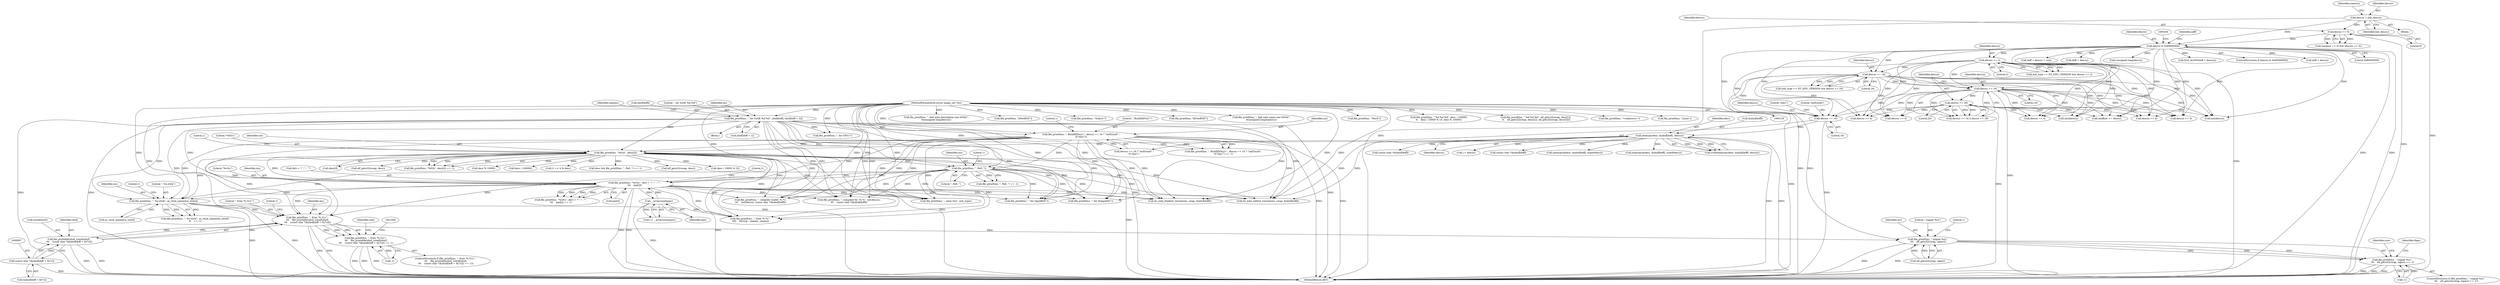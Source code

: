 digraph "1_file_ce90e05774dd77d86cfc8dfa6da57b32816841c4_2@pointer" {
"1000989" [label="(Call,file_printf(ms, \", from '%.31s'\",\n \t\t\t    file_printable(sbuf, sizeof(sbuf),\n \t\t\t    (const char *)&nbuf[doff + 0x7c])))"];
"1000963" [label="(Call,file_printf(ms, \", %s-style\", os_style_names[os_style]))"];
"1000287" [label="(Call,file_printf(ms, \", for SuSE %d.%d\", nbuf[doff], nbuf[doff + 1]))"];
"1000117" [label="(MethodParameterIn,struct magic_set *ms)"];
"1000509" [label="(Call,file_printf(ms, \"%02x\", desc[i]))"];
"1000476" [label="(Call,file_printf(ms, \", BuildID[%s]=\", descsz == 16 ? \"md5/uuid\" :\n\t\t\"sha1\"))"];
"1000491" [label="(Call,memcpy(desc, &nbuf[doff], descsz))"];
"1000480" [label="(Call,descsz == 16)"];
"1000283" [label="(Call,descsz == 2)"];
"1000199" [label="(Call,descsz & 0x80000000)"];
"1000172" [label="(Call,descsz == 0)"];
"1000164" [label="(Call,descsz = xnh_descsz)"];
"1000318" [label="(Call,descsz == 16)"];
"1000468" [label="(Call,descsz == 20)"];
"1000465" [label="(Call,descsz == 16)"];
"1000574" [label="(Call,file_printf(ms, \", PaX: \"))"];
"1000603" [label="(Call,file_printf(ms, \"%s%s\", did++ ? \",\" : \"\",\n \t\t\t    pax[i]))"];
"1000587" [label="(Call,__arraycount(pax))"];
"1000992" [label="(Call,file_printable(sbuf, sizeof(sbuf),\n \t\t\t    (const char *)&nbuf[doff + 0x7c]))"];
"1000996" [label="(Call,(const char *)&nbuf[doff + 0x7c])"];
"1000988" [label="(Call,file_printf(ms, \", from '%.31s'\",\n \t\t\t    file_printable(sbuf, sizeof(sbuf),\n \t\t\t    (const char *)&nbuf[doff + 0x7c])) == -1)"];
"1001023" [label="(Call,file_printf(ms, \" (signal %u)\",\n \t\t\t    elf_getu32(swap, signo)))"];
"1001022" [label="(Call,file_printf(ms, \" (signal %u)\",\n \t\t\t    elf_getu32(swap, signo)) == -1)"];
"1000285" [label="(Literal,2)"];
"1000556" [label="(Call,memcpy(&desc, &nbuf[doff], sizeof(desc)))"];
"1000966" [label="(Call,os_style_names[os_style])"];
"1000117" [label="(MethodParameterIn,struct magic_set *ms)"];
"1000516" [label="(Literal,1)"];
"1000238" [label="(Call,doff + descsz > size)"];
"1000478" [label="(Literal,\", BuildID[%s]=\")"];
"1000993" [label="(Identifier,sbuf)"];
"1000286" [label="(Block,)"];
"1000512" [label="(Call,desc[i])"];
"1000988" [label="(Call,file_printf(ms, \", from '%.31s'\",\n \t\t\t    file_printable(sbuf, sizeof(sbuf),\n \t\t\t    (const char *)&nbuf[doff + 0x7c])) == -1)"];
"1000173" [label="(Identifier,descsz)"];
"1000289" [label="(Literal,\", for SuSE %d.%d\")"];
"1000543" [label="(Call,descsz == 4)"];
"1000575" [label="(Identifier,ms)"];
"1000466" [label="(Identifier,descsz)"];
"1001024" [label="(Identifier,ms)"];
"1000989" [label="(Call,file_printf(ms, \", from '%.31s'\",\n \t\t\t    file_printable(sbuf, sizeof(sbuf),\n \t\t\t    (const char *)&nbuf[doff + 0x7c])))"];
"1000480" [label="(Call,descsz == 16)"];
"1000279" [label="(Call,xnh_type == NT_GNU_VERSION && descsz == 2)"];
"1000467" [label="(Literal,16)"];
"1000567" [label="(Call,elf_getu32(swap, desc))"];
"1000611" [label="(Call,pax[i])"];
"1001004" [label="(Call,-1)"];
"1000990" [label="(Identifier,ms)"];
"1000643" [label="(Call,do_note_netbsd_version(ms, swap, &nbuf[doff]))"];
"1001007" [label="(Identifier,size)"];
"1000287" [label="(Call,file_printf(ms, \", for SuSE %d.%d\", nbuf[doff], nbuf[doff + 1]))"];
"1000335" [label="(Call,file_printf(ms, \", for GNU/\"))"];
"1000470" [label="(Literal,20)"];
"1000605" [label="(Literal,\"%s%s\")"];
"1000991" [label="(Literal,\", from '%.31s'\")"];
"1000468" [label="(Call,descsz == 20)"];
"1000199" [label="(Call,descsz & 0x80000000)"];
"1000576" [label="(Literal,\", PaX: \")"];
"1000680" [label="(Call,file_printf(ms, \", compiler model: %.*s\",\n\t\t\t    (int)descsz, (const char *)&nbuf[doff]))"];
"1000174" [label="(Literal,0)"];
"1000239" [label="(Call,doff + descsz)"];
"1000660" [label="(Call,file_printf(ms, \", compiled for: %.*s\", (int)descsz,\n\t\t\t    (const char *)&nbuf[doff]))"];
"1000824" [label="(Call,memcpy(&desc, &nbuf[doff], sizeof(desc)))"];
"1000587" [label="(Call,__arraycount(pax))"];
"1000603" [label="(Call,file_printf(ms, \"%s%s\", did++ ? \",\" : \"\",\n \t\t\t    pax[i]))"];
"1000489" [label="(Call,(void)memcpy(desc, &nbuf[doff], descsz))"];
"1000639" [label="(Call,descsz == 4)"];
"1000205" [label="(Call,file_printf(ms, \", bad note description size 0x%lx\",\n\t\t(unsigned long)descsz))"];
"1000769" [label="(Call,descsz == 4)"];
"1000992" [label="(Call,file_printable(sbuf, sizeof(sbuf),\n \t\t\t    (const char *)&nbuf[doff + 0x7c]))"];
"1000396" [label="(Call,file_printf(ms, \"kNetBSD\"))"];
"1000288" [label="(Identifier,ms)"];
"1000208" [label="(Call,(unsigned long)descsz)"];
"1000477" [label="(Identifier,ms)"];
"1000374" [label="(Call,file_printf(ms, \"Solaris\"))"];
"1000214" [label="(Identifier,noff)"];
"1001026" [label="(Call,elf_getu32(swap, signo))"];
"1000301" [label="(Identifier,namesz)"];
"1000283" [label="(Call,descsz == 2)"];
"1000511" [label="(Literal,\"%02x\")"];
"1000164" [label="(Call,descsz = xnh_descsz)"];
"1000385" [label="(Call,file_printf(ms, \"kFreeBSD\"))"];
"1000172" [label="(Call,descsz == 0)"];
"1000190" [label="(Call,file_printf(ms, \", bad note name size 0x%lx\",\n\t\t(unsigned long)namesz))"];
"1001025" [label="(Literal,\" (signal %u)\")"];
"1001005" [label="(Literal,1)"];
"1000492" [label="(Identifier,desc)"];
"1000808" [label="(Call,descsz == 4)"];
"1000170" [label="(Identifier,namesz)"];
"1000314" [label="(Call,xnh_type == NT_GNU_VERSION && descsz == 16)"];
"1000469" [label="(Identifier,descsz)"];
"1000996" [label="(Call,(const char *)&nbuf[doff + 0x7c])"];
"1000510" [label="(Identifier,ms)"];
"1000666" [label="(Call,(const char *)&nbuf[doff])"];
"1000486" [label="(Literal,1)"];
"1000574" [label="(Call,file_printf(ms, \", PaX: \"))"];
"1000168" [label="(Call,(namesz == 0) && (descsz == 0))"];
"1000293" [label="(Call,nbuf[doff + 1])"];
"1000987" [label="(ControlStructure,if (file_printf(ms, \", from '%.31s'\",\n \t\t\t    file_printable(sbuf, sizeof(sbuf),\n \t\t\t    (const char *)&nbuf[doff + 0x7c])) == -1))"];
"1000700" [label="(Call,file_printf(ms, \", note=%u\", xnh_type))"];
"1000964" [label="(Identifier,ms)"];
"1001244" [label="(MethodReturn,RET)"];
"1000604" [label="(Identifier,ms)"];
"1000464" [label="(Call,descsz == 16 || descsz == 20)"];
"1000491" [label="(Call,memcpy(desc, &nbuf[doff], descsz))"];
"1000497" [label="(Identifier,descsz)"];
"1000284" [label="(Identifier,descsz)"];
"1000502" [label="(Call,i < descsz)"];
"1000508" [label="(Call,file_printf(ms, \"%02x\", desc[i]) == -1)"];
"1000481" [label="(Identifier,descsz)"];
"1000484" [label="(Literal,\"sha1\")"];
"1000319" [label="(Identifier,descsz)"];
"1000970" [label="(Literal,1)"];
"1001032" [label="(Identifier,size)"];
"1000479" [label="(Call,descsz == 16 ? \"md5/uuid\" :\n\t\t\"sha1\")"];
"1001221" [label="(Call,file_printf(ms, \", from '%.*s'\",\n \t\t\t\t    (int)(cp - cname), cname))"];
"1001023" [label="(Call,file_printf(ms, \" (signal %u)\",\n \t\t\t    elf_getu32(swap, signo)))"];
"1000363" [label="(Call,file_printf(ms, \"Hurd\"))"];
"1000200" [label="(Identifier,descsz)"];
"1000851" [label="(Call,desc % 10000)"];
"1000493" [label="(Call,&nbuf[doff])"];
"1000962" [label="(Call,file_printf(ms, \", %s-style\", os_style_names[os_style])\n \t\t    == -1)"];
"1000290" [label="(Call,nbuf[doff])"];
"1000843" [label="(Call,desc / 100000)"];
"1000475" [label="(Call,file_printf(ms, \", BuildID[%s]=\", descsz == 16 ? \"md5/uuid\" :\n\t\t\"sha1\") == -1)"];
"1000815" [label="(Call,file_printf(ms, \", for DragonFly\"))"];
"1000166" [label="(Identifier,xnh_descsz)"];
"1000840" [label="(Call,file_printf(ms, \" %d.%d.%d\", desc / 100000,\n\t\t    desc / 10000 % 10, desc % 10000))"];
"1000588" [label="(Identifier,pax)"];
"1000732" [label="(Call,descsz == 4)"];
"1000683" [label="(Call,(int)descsz)"];
"1000994" [label="(Call,sizeof(sbuf))"];
"1000963" [label="(Call,file_printf(ms, \", %s-style\", os_style_names[os_style]))"];
"1000602" [label="(Call,file_printf(ms, \"%s%s\", did++ ? \",\" : \"\",\n \t\t\t    pax[i]) == -1)"];
"1000509" [label="(Call,file_printf(ms, \"%02x\", desc[i]))"];
"1001030" [label="(Literal,1)"];
"1000465" [label="(Call,descsz == 16)"];
"1000736" [label="(Call,do_note_freebsd_version(ms, swap, &nbuf[doff]))"];
"1000125" [label="(Block,)"];
"1001021" [label="(ControlStructure,if (file_printf(ms, \" (signal %u)\",\n \t\t\t    elf_getu32(swap, signo)) == -1))"];
"1000965" [label="(Literal,\", %s-style\")"];
"1000233" [label="(Call,ELF_ALIGN(doff + descsz))"];
"1000198" [label="(ControlStructure,if (descsz & 0x80000000))"];
"1000476" [label="(Call,file_printf(ms, \", BuildID[%s]=\", descsz == 16 ? \"md5/uuid\" :\n\t\t\"sha1\"))"];
"1001022" [label="(Call,file_printf(ms, \" (signal %u)\",\n \t\t\t    elf_getu32(swap, signo)) == -1)"];
"1000594" [label="(Call,(1 << i) & desc)"];
"1000234" [label="(Call,doff + descsz)"];
"1000320" [label="(Literal,16)"];
"1000482" [label="(Literal,16)"];
"1000483" [label="(Literal,\"md5/uuid\")"];
"1001100" [label="(Call,reloffset >= descsz)"];
"1000571" [label="(Call,desc && file_printf(ms, \", PaX: \") == -1)"];
"1000663" [label="(Call,(int)descsz)"];
"1000835" [label="(Call,elf_getu32(swap, desc))"];
"1001035" [label="(Identifier,flags)"];
"1000775" [label="(Call,file_printf(ms, \", for OpenBSD\"))"];
"1000585" [label="(Call,i < __arraycount(pax))"];
"1001029" [label="(Call,-1)"];
"1000201" [label="(Literal,0x80000000)"];
"1000416" [label="(Call,file_printf(ms, \" %d.%d.%d\", elf_getu32(swap, desc[1]),\n \t\t    elf_getu32(swap, desc[2]), elf_getu32(swap, desc[3])))"];
"1000578" [label="(Literal,1)"];
"1000573" [label="(Call,file_printf(ms, \", PaX: \") == -1)"];
"1000606" [label="(Call,did++ ? \",\" : \"\")"];
"1000686" [label="(Call,(const char *)&nbuf[doff])"];
"1000846" [label="(Call,desc / 10000 % 10)"];
"1000318" [label="(Call,descsz == 16)"];
"1000165" [label="(Identifier,descsz)"];
"1000407" [label="(Call,file_printf(ms, \"<unknown>\"))"];
"1000615" [label="(Literal,1)"];
"1000998" [label="(Call,&nbuf[doff + 0x7c])"];
"1000352" [label="(Call,file_printf(ms, \"Linux\"))"];
"1000989" -> "1000988"  [label="AST: "];
"1000989" -> "1000992"  [label="CFG: "];
"1000990" -> "1000989"  [label="AST: "];
"1000991" -> "1000989"  [label="AST: "];
"1000992" -> "1000989"  [label="AST: "];
"1001005" -> "1000989"  [label="CFG: "];
"1000989" -> "1001244"  [label="DDG: "];
"1000989" -> "1001244"  [label="DDG: "];
"1000989" -> "1000988"  [label="DDG: "];
"1000989" -> "1000988"  [label="DDG: "];
"1000989" -> "1000988"  [label="DDG: "];
"1000963" -> "1000989"  [label="DDG: "];
"1000287" -> "1000989"  [label="DDG: "];
"1000509" -> "1000989"  [label="DDG: "];
"1000574" -> "1000989"  [label="DDG: "];
"1000476" -> "1000989"  [label="DDG: "];
"1000603" -> "1000989"  [label="DDG: "];
"1000117" -> "1000989"  [label="DDG: "];
"1000992" -> "1000989"  [label="DDG: "];
"1000992" -> "1000989"  [label="DDG: "];
"1000989" -> "1001023"  [label="DDG: "];
"1000963" -> "1000962"  [label="AST: "];
"1000963" -> "1000966"  [label="CFG: "];
"1000964" -> "1000963"  [label="AST: "];
"1000965" -> "1000963"  [label="AST: "];
"1000966" -> "1000963"  [label="AST: "];
"1000970" -> "1000963"  [label="CFG: "];
"1000963" -> "1001244"  [label="DDG: "];
"1000963" -> "1001244"  [label="DDG: "];
"1000963" -> "1000962"  [label="DDG: "];
"1000963" -> "1000962"  [label="DDG: "];
"1000963" -> "1000962"  [label="DDG: "];
"1000287" -> "1000963"  [label="DDG: "];
"1000509" -> "1000963"  [label="DDG: "];
"1000574" -> "1000963"  [label="DDG: "];
"1000476" -> "1000963"  [label="DDG: "];
"1000603" -> "1000963"  [label="DDG: "];
"1000117" -> "1000963"  [label="DDG: "];
"1000963" -> "1001221"  [label="DDG: "];
"1000287" -> "1000286"  [label="AST: "];
"1000287" -> "1000293"  [label="CFG: "];
"1000288" -> "1000287"  [label="AST: "];
"1000289" -> "1000287"  [label="AST: "];
"1000290" -> "1000287"  [label="AST: "];
"1000293" -> "1000287"  [label="AST: "];
"1000301" -> "1000287"  [label="CFG: "];
"1000287" -> "1001244"  [label="DDG: "];
"1000287" -> "1001244"  [label="DDG: "];
"1000287" -> "1001244"  [label="DDG: "];
"1000287" -> "1001244"  [label="DDG: "];
"1000117" -> "1000287"  [label="DDG: "];
"1000287" -> "1000335"  [label="DDG: "];
"1000287" -> "1000476"  [label="DDG: "];
"1000287" -> "1000574"  [label="DDG: "];
"1000287" -> "1000603"  [label="DDG: "];
"1000287" -> "1000643"  [label="DDG: "];
"1000287" -> "1000660"  [label="DDG: "];
"1000287" -> "1000680"  [label="DDG: "];
"1000287" -> "1000700"  [label="DDG: "];
"1000287" -> "1000736"  [label="DDG: "];
"1000287" -> "1000775"  [label="DDG: "];
"1000287" -> "1000815"  [label="DDG: "];
"1000287" -> "1001221"  [label="DDG: "];
"1000117" -> "1000116"  [label="AST: "];
"1000117" -> "1001244"  [label="DDG: "];
"1000117" -> "1000190"  [label="DDG: "];
"1000117" -> "1000205"  [label="DDG: "];
"1000117" -> "1000335"  [label="DDG: "];
"1000117" -> "1000352"  [label="DDG: "];
"1000117" -> "1000363"  [label="DDG: "];
"1000117" -> "1000374"  [label="DDG: "];
"1000117" -> "1000385"  [label="DDG: "];
"1000117" -> "1000396"  [label="DDG: "];
"1000117" -> "1000407"  [label="DDG: "];
"1000117" -> "1000416"  [label="DDG: "];
"1000117" -> "1000476"  [label="DDG: "];
"1000117" -> "1000509"  [label="DDG: "];
"1000117" -> "1000574"  [label="DDG: "];
"1000117" -> "1000603"  [label="DDG: "];
"1000117" -> "1000643"  [label="DDG: "];
"1000117" -> "1000660"  [label="DDG: "];
"1000117" -> "1000680"  [label="DDG: "];
"1000117" -> "1000700"  [label="DDG: "];
"1000117" -> "1000736"  [label="DDG: "];
"1000117" -> "1000775"  [label="DDG: "];
"1000117" -> "1000815"  [label="DDG: "];
"1000117" -> "1000840"  [label="DDG: "];
"1000117" -> "1001023"  [label="DDG: "];
"1000117" -> "1001221"  [label="DDG: "];
"1000509" -> "1000508"  [label="AST: "];
"1000509" -> "1000512"  [label="CFG: "];
"1000510" -> "1000509"  [label="AST: "];
"1000511" -> "1000509"  [label="AST: "];
"1000512" -> "1000509"  [label="AST: "];
"1000516" -> "1000509"  [label="CFG: "];
"1000509" -> "1001244"  [label="DDG: "];
"1000509" -> "1001244"  [label="DDG: "];
"1000509" -> "1000508"  [label="DDG: "];
"1000509" -> "1000508"  [label="DDG: "];
"1000509" -> "1000508"  [label="DDG: "];
"1000476" -> "1000509"  [label="DDG: "];
"1000491" -> "1000509"  [label="DDG: "];
"1000509" -> "1000567"  [label="DDG: "];
"1000509" -> "1000571"  [label="DDG: "];
"1000509" -> "1000574"  [label="DDG: "];
"1000509" -> "1000594"  [label="DDG: "];
"1000509" -> "1000603"  [label="DDG: "];
"1000509" -> "1000643"  [label="DDG: "];
"1000509" -> "1000660"  [label="DDG: "];
"1000509" -> "1000680"  [label="DDG: "];
"1000509" -> "1000700"  [label="DDG: "];
"1000509" -> "1000736"  [label="DDG: "];
"1000509" -> "1000775"  [label="DDG: "];
"1000509" -> "1000815"  [label="DDG: "];
"1000509" -> "1000835"  [label="DDG: "];
"1000509" -> "1000843"  [label="DDG: "];
"1000509" -> "1000846"  [label="DDG: "];
"1000509" -> "1000851"  [label="DDG: "];
"1000509" -> "1001221"  [label="DDG: "];
"1000476" -> "1000475"  [label="AST: "];
"1000476" -> "1000479"  [label="CFG: "];
"1000477" -> "1000476"  [label="AST: "];
"1000478" -> "1000476"  [label="AST: "];
"1000479" -> "1000476"  [label="AST: "];
"1000486" -> "1000476"  [label="CFG: "];
"1000476" -> "1001244"  [label="DDG: "];
"1000476" -> "1001244"  [label="DDG: "];
"1000476" -> "1000475"  [label="DDG: "];
"1000476" -> "1000475"  [label="DDG: "];
"1000476" -> "1000475"  [label="DDG: "];
"1000476" -> "1000574"  [label="DDG: "];
"1000476" -> "1000603"  [label="DDG: "];
"1000476" -> "1000643"  [label="DDG: "];
"1000476" -> "1000660"  [label="DDG: "];
"1000476" -> "1000680"  [label="DDG: "];
"1000476" -> "1000700"  [label="DDG: "];
"1000476" -> "1000736"  [label="DDG: "];
"1000476" -> "1000775"  [label="DDG: "];
"1000476" -> "1000815"  [label="DDG: "];
"1000476" -> "1001221"  [label="DDG: "];
"1000491" -> "1000489"  [label="AST: "];
"1000491" -> "1000497"  [label="CFG: "];
"1000492" -> "1000491"  [label="AST: "];
"1000493" -> "1000491"  [label="AST: "];
"1000497" -> "1000491"  [label="AST: "];
"1000489" -> "1000491"  [label="CFG: "];
"1000491" -> "1001244"  [label="DDG: "];
"1000491" -> "1001244"  [label="DDG: "];
"1000491" -> "1000489"  [label="DDG: "];
"1000491" -> "1000489"  [label="DDG: "];
"1000491" -> "1000489"  [label="DDG: "];
"1000480" -> "1000491"  [label="DDG: "];
"1000491" -> "1000502"  [label="DDG: "];
"1000491" -> "1000556"  [label="DDG: "];
"1000491" -> "1000643"  [label="DDG: "];
"1000491" -> "1000666"  [label="DDG: "];
"1000491" -> "1000686"  [label="DDG: "];
"1000491" -> "1000736"  [label="DDG: "];
"1000491" -> "1000824"  [label="DDG: "];
"1000480" -> "1000479"  [label="AST: "];
"1000480" -> "1000482"  [label="CFG: "];
"1000481" -> "1000480"  [label="AST: "];
"1000482" -> "1000480"  [label="AST: "];
"1000483" -> "1000480"  [label="CFG: "];
"1000484" -> "1000480"  [label="CFG: "];
"1000480" -> "1001244"  [label="DDG: "];
"1000283" -> "1000480"  [label="DDG: "];
"1000318" -> "1000480"  [label="DDG: "];
"1000468" -> "1000480"  [label="DDG: "];
"1000465" -> "1000480"  [label="DDG: "];
"1000199" -> "1000480"  [label="DDG: "];
"1000283" -> "1000279"  [label="AST: "];
"1000283" -> "1000285"  [label="CFG: "];
"1000284" -> "1000283"  [label="AST: "];
"1000285" -> "1000283"  [label="AST: "];
"1000279" -> "1000283"  [label="CFG: "];
"1000283" -> "1001244"  [label="DDG: "];
"1000283" -> "1000279"  [label="DDG: "];
"1000283" -> "1000279"  [label="DDG: "];
"1000199" -> "1000283"  [label="DDG: "];
"1000283" -> "1000318"  [label="DDG: "];
"1000283" -> "1000465"  [label="DDG: "];
"1000283" -> "1000543"  [label="DDG: "];
"1000283" -> "1000639"  [label="DDG: "];
"1000283" -> "1000663"  [label="DDG: "];
"1000283" -> "1000683"  [label="DDG: "];
"1000283" -> "1000732"  [label="DDG: "];
"1000283" -> "1000769"  [label="DDG: "];
"1000283" -> "1000808"  [label="DDG: "];
"1000283" -> "1001100"  [label="DDG: "];
"1000199" -> "1000198"  [label="AST: "];
"1000199" -> "1000201"  [label="CFG: "];
"1000200" -> "1000199"  [label="AST: "];
"1000201" -> "1000199"  [label="AST: "];
"1000204" -> "1000199"  [label="CFG: "];
"1000214" -> "1000199"  [label="CFG: "];
"1000199" -> "1001244"  [label="DDG: "];
"1000199" -> "1001244"  [label="DDG: "];
"1000172" -> "1000199"  [label="DDG: "];
"1000164" -> "1000199"  [label="DDG: "];
"1000199" -> "1000208"  [label="DDG: "];
"1000199" -> "1000233"  [label="DDG: "];
"1000199" -> "1000234"  [label="DDG: "];
"1000199" -> "1000238"  [label="DDG: "];
"1000199" -> "1000239"  [label="DDG: "];
"1000199" -> "1000318"  [label="DDG: "];
"1000199" -> "1000465"  [label="DDG: "];
"1000199" -> "1000543"  [label="DDG: "];
"1000199" -> "1000639"  [label="DDG: "];
"1000199" -> "1000663"  [label="DDG: "];
"1000199" -> "1000683"  [label="DDG: "];
"1000199" -> "1000732"  [label="DDG: "];
"1000199" -> "1000769"  [label="DDG: "];
"1000199" -> "1000808"  [label="DDG: "];
"1000199" -> "1001100"  [label="DDG: "];
"1000172" -> "1000168"  [label="AST: "];
"1000172" -> "1000174"  [label="CFG: "];
"1000173" -> "1000172"  [label="AST: "];
"1000174" -> "1000172"  [label="AST: "];
"1000168" -> "1000172"  [label="CFG: "];
"1000172" -> "1001244"  [label="DDG: "];
"1000172" -> "1000168"  [label="DDG: "];
"1000172" -> "1000168"  [label="DDG: "];
"1000164" -> "1000172"  [label="DDG: "];
"1000164" -> "1000125"  [label="AST: "];
"1000164" -> "1000166"  [label="CFG: "];
"1000165" -> "1000164"  [label="AST: "];
"1000166" -> "1000164"  [label="AST: "];
"1000170" -> "1000164"  [label="CFG: "];
"1000164" -> "1001244"  [label="DDG: "];
"1000164" -> "1001244"  [label="DDG: "];
"1000318" -> "1000314"  [label="AST: "];
"1000318" -> "1000320"  [label="CFG: "];
"1000319" -> "1000318"  [label="AST: "];
"1000320" -> "1000318"  [label="AST: "];
"1000314" -> "1000318"  [label="CFG: "];
"1000318" -> "1001244"  [label="DDG: "];
"1000318" -> "1000314"  [label="DDG: "];
"1000318" -> "1000314"  [label="DDG: "];
"1000318" -> "1000465"  [label="DDG: "];
"1000318" -> "1000543"  [label="DDG: "];
"1000318" -> "1000639"  [label="DDG: "];
"1000318" -> "1000663"  [label="DDG: "];
"1000318" -> "1000683"  [label="DDG: "];
"1000318" -> "1000732"  [label="DDG: "];
"1000318" -> "1000769"  [label="DDG: "];
"1000318" -> "1000808"  [label="DDG: "];
"1000318" -> "1001100"  [label="DDG: "];
"1000468" -> "1000464"  [label="AST: "];
"1000468" -> "1000470"  [label="CFG: "];
"1000469" -> "1000468"  [label="AST: "];
"1000470" -> "1000468"  [label="AST: "];
"1000464" -> "1000468"  [label="CFG: "];
"1000468" -> "1001244"  [label="DDG: "];
"1000468" -> "1000464"  [label="DDG: "];
"1000468" -> "1000464"  [label="DDG: "];
"1000465" -> "1000468"  [label="DDG: "];
"1000468" -> "1000543"  [label="DDG: "];
"1000468" -> "1000639"  [label="DDG: "];
"1000468" -> "1000663"  [label="DDG: "];
"1000468" -> "1000683"  [label="DDG: "];
"1000468" -> "1000732"  [label="DDG: "];
"1000468" -> "1000769"  [label="DDG: "];
"1000468" -> "1000808"  [label="DDG: "];
"1000468" -> "1001100"  [label="DDG: "];
"1000465" -> "1000464"  [label="AST: "];
"1000465" -> "1000467"  [label="CFG: "];
"1000466" -> "1000465"  [label="AST: "];
"1000467" -> "1000465"  [label="AST: "];
"1000469" -> "1000465"  [label="CFG: "];
"1000464" -> "1000465"  [label="CFG: "];
"1000465" -> "1001244"  [label="DDG: "];
"1000465" -> "1000464"  [label="DDG: "];
"1000465" -> "1000464"  [label="DDG: "];
"1000465" -> "1000543"  [label="DDG: "];
"1000465" -> "1000639"  [label="DDG: "];
"1000465" -> "1000663"  [label="DDG: "];
"1000465" -> "1000683"  [label="DDG: "];
"1000465" -> "1000732"  [label="DDG: "];
"1000465" -> "1000769"  [label="DDG: "];
"1000465" -> "1000808"  [label="DDG: "];
"1000465" -> "1001100"  [label="DDG: "];
"1000574" -> "1000573"  [label="AST: "];
"1000574" -> "1000576"  [label="CFG: "];
"1000575" -> "1000574"  [label="AST: "];
"1000576" -> "1000574"  [label="AST: "];
"1000578" -> "1000574"  [label="CFG: "];
"1000574" -> "1001244"  [label="DDG: "];
"1000574" -> "1000573"  [label="DDG: "];
"1000574" -> "1000573"  [label="DDG: "];
"1000574" -> "1000603"  [label="DDG: "];
"1000574" -> "1000643"  [label="DDG: "];
"1000574" -> "1000660"  [label="DDG: "];
"1000574" -> "1000680"  [label="DDG: "];
"1000574" -> "1000700"  [label="DDG: "];
"1000574" -> "1000736"  [label="DDG: "];
"1000574" -> "1000775"  [label="DDG: "];
"1000574" -> "1000815"  [label="DDG: "];
"1000574" -> "1001221"  [label="DDG: "];
"1000603" -> "1000602"  [label="AST: "];
"1000603" -> "1000611"  [label="CFG: "];
"1000604" -> "1000603"  [label="AST: "];
"1000605" -> "1000603"  [label="AST: "];
"1000606" -> "1000603"  [label="AST: "];
"1000611" -> "1000603"  [label="AST: "];
"1000615" -> "1000603"  [label="CFG: "];
"1000603" -> "1001244"  [label="DDG: "];
"1000603" -> "1001244"  [label="DDG: "];
"1000603" -> "1001244"  [label="DDG: "];
"1000603" -> "1000587"  [label="DDG: "];
"1000603" -> "1000602"  [label="DDG: "];
"1000603" -> "1000602"  [label="DDG: "];
"1000603" -> "1000602"  [label="DDG: "];
"1000603" -> "1000602"  [label="DDG: "];
"1000587" -> "1000603"  [label="DDG: "];
"1000603" -> "1000643"  [label="DDG: "];
"1000603" -> "1000660"  [label="DDG: "];
"1000603" -> "1000680"  [label="DDG: "];
"1000603" -> "1000700"  [label="DDG: "];
"1000603" -> "1000736"  [label="DDG: "];
"1000603" -> "1000775"  [label="DDG: "];
"1000603" -> "1000815"  [label="DDG: "];
"1000603" -> "1001221"  [label="DDG: "];
"1000587" -> "1000585"  [label="AST: "];
"1000587" -> "1000588"  [label="CFG: "];
"1000588" -> "1000587"  [label="AST: "];
"1000585" -> "1000587"  [label="CFG: "];
"1000587" -> "1001244"  [label="DDG: "];
"1000587" -> "1000585"  [label="DDG: "];
"1000992" -> "1000996"  [label="CFG: "];
"1000993" -> "1000992"  [label="AST: "];
"1000994" -> "1000992"  [label="AST: "];
"1000996" -> "1000992"  [label="AST: "];
"1000992" -> "1001244"  [label="DDG: "];
"1000992" -> "1001244"  [label="DDG: "];
"1000996" -> "1000992"  [label="DDG: "];
"1000996" -> "1000998"  [label="CFG: "];
"1000997" -> "1000996"  [label="AST: "];
"1000998" -> "1000996"  [label="AST: "];
"1000996" -> "1001244"  [label="DDG: "];
"1000988" -> "1000987"  [label="AST: "];
"1000988" -> "1001004"  [label="CFG: "];
"1001004" -> "1000988"  [label="AST: "];
"1001007" -> "1000988"  [label="CFG: "];
"1001009" -> "1000988"  [label="CFG: "];
"1000988" -> "1001244"  [label="DDG: "];
"1000988" -> "1001244"  [label="DDG: "];
"1000988" -> "1001244"  [label="DDG: "];
"1001004" -> "1000988"  [label="DDG: "];
"1001023" -> "1001022"  [label="AST: "];
"1001023" -> "1001026"  [label="CFG: "];
"1001024" -> "1001023"  [label="AST: "];
"1001025" -> "1001023"  [label="AST: "];
"1001026" -> "1001023"  [label="AST: "];
"1001030" -> "1001023"  [label="CFG: "];
"1001023" -> "1001244"  [label="DDG: "];
"1001023" -> "1001244"  [label="DDG: "];
"1001023" -> "1001022"  [label="DDG: "];
"1001023" -> "1001022"  [label="DDG: "];
"1001023" -> "1001022"  [label="DDG: "];
"1001026" -> "1001023"  [label="DDG: "];
"1001026" -> "1001023"  [label="DDG: "];
"1001022" -> "1001021"  [label="AST: "];
"1001022" -> "1001029"  [label="CFG: "];
"1001029" -> "1001022"  [label="AST: "];
"1001032" -> "1001022"  [label="CFG: "];
"1001035" -> "1001022"  [label="CFG: "];
"1001022" -> "1001244"  [label="DDG: "];
"1001022" -> "1001244"  [label="DDG: "];
"1001022" -> "1001244"  [label="DDG: "];
"1001029" -> "1001022"  [label="DDG: "];
}
